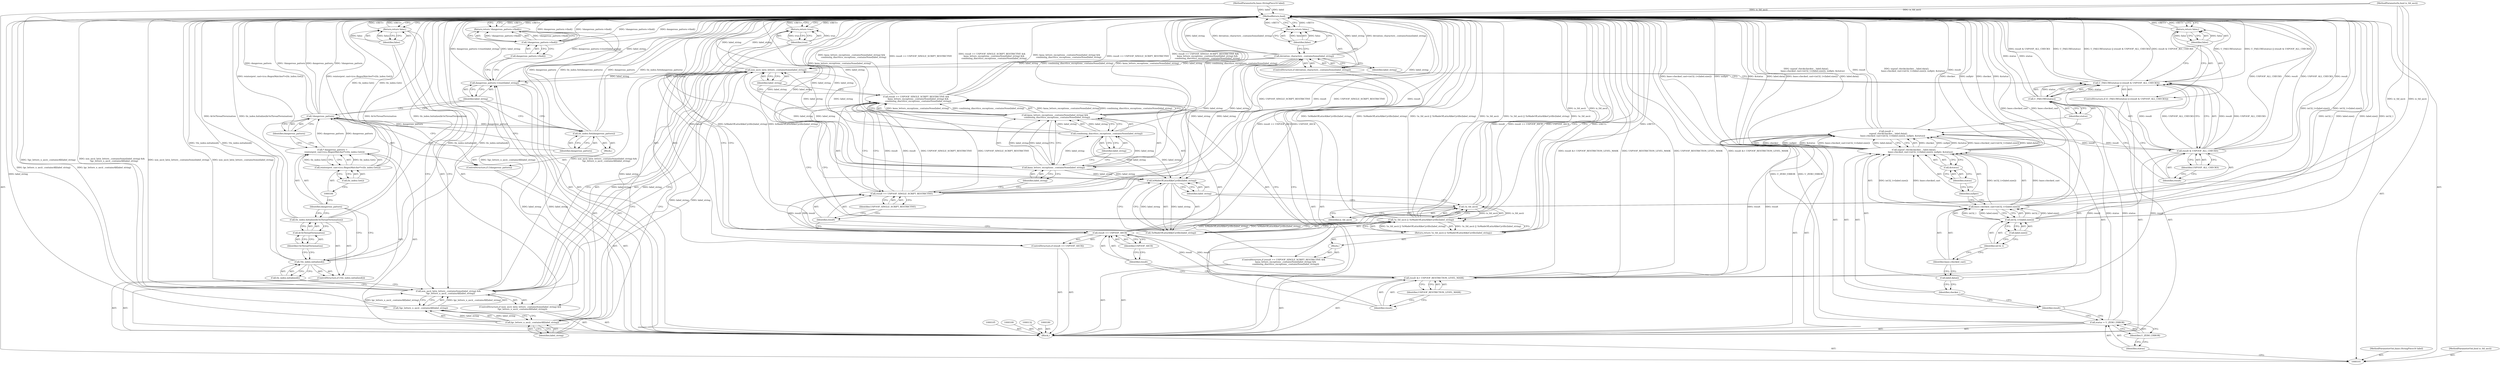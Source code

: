 digraph "0_Chrome_a30f64b4ae13255535a4947616fce484c54207df" {
"1000197" [label="(MethodReturn,bool)"];
"1000102" [label="(MethodParameterIn,base::StringPiece16 label)"];
"1000323" [label="(MethodParameterOut,base::StringPiece16 label)"];
"1000133" [label="(ControlStructure,if (deviation_characters_.containsSome(label_string)))"];
"1000135" [label="(Identifier,label_string)"];
"1000134" [label="(Call,deviation_characters_.containsSome(label_string))"];
"1000137" [label="(Identifier,false)"];
"1000136" [label="(Return,return false;)"];
"1000140" [label="(Identifier,USPOOF_RESTRICTION_LEVEL_MASK)"];
"1000138" [label="(Call,result &= USPOOF_RESTRICTION_LEVEL_MASK)"];
"1000139" [label="(Identifier,result)"];
"1000144" [label="(Identifier,USPOOF_ASCII)"];
"1000141" [label="(ControlStructure,if (result == USPOOF_ASCII))"];
"1000142" [label="(Call,result == USPOOF_ASCII)"];
"1000143" [label="(Identifier,result)"];
"1000146" [label="(Identifier,true)"];
"1000145" [label="(Return,return true;)"];
"1000151" [label="(Identifier,USPOOF_SINGLE_SCRIPT_RESTRICTIVE)"];
"1000147" [label="(ControlStructure,if (result == USPOOF_SINGLE_SCRIPT_RESTRICTIVE &&\n      kana_letters_exceptions_.containsNone(label_string) &&\n      combining_diacritics_exceptions_.containsNone(label_string)))"];
"1000148" [label="(Call,result == USPOOF_SINGLE_SCRIPT_RESTRICTIVE &&\n      kana_letters_exceptions_.containsNone(label_string) &&\n      combining_diacritics_exceptions_.containsNone(label_string))"];
"1000149" [label="(Call,result == USPOOF_SINGLE_SCRIPT_RESTRICTIVE)"];
"1000150" [label="(Identifier,result)"];
"1000103" [label="(MethodParameterIn,bool is_tld_ascii)"];
"1000324" [label="(MethodParameterOut,bool is_tld_ascii)"];
"1000104" [label="(Block,)"];
"1000154" [label="(Identifier,label_string)"];
"1000152" [label="(Call,kana_letters_exceptions_.containsNone(label_string) &&\n      combining_diacritics_exceptions_.containsNone(label_string))"];
"1000153" [label="(Call,kana_letters_exceptions_.containsNone(label_string))"];
"1000156" [label="(Identifier,label_string)"];
"1000155" [label="(Call,combining_diacritics_exceptions_.containsNone(label_string))"];
"1000157" [label="(Block,)"];
"1000159" [label="(Call,!is_tld_ascii || !IsMadeOfLatinAlikeCyrillic(label_string))"];
"1000160" [label="(Call,!is_tld_ascii)"];
"1000161" [label="(Identifier,is_tld_ascii)"];
"1000162" [label="(Call,!IsMadeOfLatinAlikeCyrillic(label_string))"];
"1000163" [label="(Call,IsMadeOfLatinAlikeCyrillic(label_string))"];
"1000158" [label="(Return,return !is_tld_ascii || !IsMadeOfLatinAlikeCyrillic(label_string);)"];
"1000164" [label="(Identifier,label_string)"];
"1000165" [label="(ControlStructure,if (non_ascii_latin_letters_.containsSome(label_string) &&\n      !lgc_letters_n_ascii_.containsAll(label_string)))"];
"1000168" [label="(Identifier,label_string)"];
"1000166" [label="(Call,non_ascii_latin_letters_.containsSome(label_string) &&\n      !lgc_letters_n_ascii_.containsAll(label_string))"];
"1000167" [label="(Call,non_ascii_latin_letters_.containsSome(label_string))"];
"1000171" [label="(Identifier,label_string)"];
"1000169" [label="(Call,!lgc_letters_n_ascii_.containsAll(label_string))"];
"1000170" [label="(Call,lgc_letters_n_ascii_.containsAll(label_string))"];
"1000173" [label="(Identifier,false)"];
"1000172" [label="(Return,return false;)"];
"1000174" [label="(ControlStructure,if (!tls_index.initialized()))"];
"1000175" [label="(Call,!tls_index.initialized())"];
"1000176" [label="(Call,tls_index.initialized())"];
"1000106" [label="(Call,status = U_ZERO_ERROR)"];
"1000107" [label="(Identifier,status)"];
"1000108" [label="(Identifier,U_ZERO_ERROR)"];
"1000178" [label="(Call,&OnThreadTermination)"];
"1000179" [label="(Identifier,OnThreadTermination)"];
"1000177" [label="(Call,tls_index.Initialize(&OnThreadTermination))"];
"1000181" [label="(Call,* dangerous_pattern =\n      reinterpret_cast<icu::RegexMatcher*>(tls_index.Get()))"];
"1000182" [label="(Identifier,dangerous_pattern)"];
"1000185" [label="(Call,tls_index.Get())"];
"1000183" [label="(Call,reinterpret_cast<icu::RegexMatcher*>(tls_index.Get()))"];
"1000186" [label="(ControlStructure,if (!dangerous_pattern))"];
"1000189" [label="(Block,)"];
"1000187" [label="(Call,!dangerous_pattern)"];
"1000188" [label="(Identifier,dangerous_pattern)"];
"1000110" [label="(Call,result =\n      uspoof_check(checker_, label.data(),\n                   base::checked_cast<int32_t>(label.size()), nullptr, &status))"];
"1000111" [label="(Identifier,result)"];
"1000113" [label="(Identifier,checker_)"];
"1000114" [label="(Call,label.data())"];
"1000112" [label="(Call,uspoof_check(checker_, label.data(),\n                   base::checked_cast<int32_t>(label.size()), nullptr, &status))"];
"1000191" [label="(Identifier,dangerous_pattern)"];
"1000190" [label="(Call,tls_index.Set(dangerous_pattern))"];
"1000192" [label="(Call,dangerous_pattern->reset(label_string))"];
"1000193" [label="(Identifier,label_string)"];
"1000196" [label="(Call,dangerous_pattern->find())"];
"1000194" [label="(Return,return !dangerous_pattern->find();)"];
"1000195" [label="(Call,!dangerous_pattern->find())"];
"1000115" [label="(Call,base::checked_cast<int32_t>(label.size()))"];
"1000116" [label="(Identifier,base::checked_cast)"];
"1000117" [label="(Call,int32_t>(label.size()))"];
"1000118" [label="(Identifier,int32_t)"];
"1000119" [label="(Call,label.size())"];
"1000120" [label="(Identifier,nullptr)"];
"1000121" [label="(Call,&status)"];
"1000122" [label="(Identifier,status)"];
"1000126" [label="(Identifier,status)"];
"1000123" [label="(ControlStructure,if (U_FAILURE(status) || (result & USPOOF_ALL_CHECKS)))"];
"1000127" [label="(Call,result & USPOOF_ALL_CHECKS)"];
"1000128" [label="(Identifier,result)"];
"1000129" [label="(Identifier,USPOOF_ALL_CHECKS)"];
"1000124" [label="(Call,U_FAILURE(status) || (result & USPOOF_ALL_CHECKS))"];
"1000125" [label="(Call,U_FAILURE(status))"];
"1000131" [label="(Identifier,false)"];
"1000130" [label="(Return,return false;)"];
"1000197" -> "1000101"  [label="AST: "];
"1000197" -> "1000130"  [label="CFG: "];
"1000197" -> "1000136"  [label="CFG: "];
"1000197" -> "1000145"  [label="CFG: "];
"1000197" -> "1000158"  [label="CFG: "];
"1000197" -> "1000172"  [label="CFG: "];
"1000197" -> "1000194"  [label="CFG: "];
"1000145" -> "1000197"  [label="DDG: <RET>"];
"1000124" -> "1000197"  [label="DDG: U_FAILURE(status)"];
"1000124" -> "1000197"  [label="DDG: U_FAILURE(status) || (result & USPOOF_ALL_CHECKS)"];
"1000124" -> "1000197"  [label="DDG: result & USPOOF_ALL_CHECKS"];
"1000106" -> "1000197"  [label="DDG: U_ZERO_ERROR"];
"1000183" -> "1000197"  [label="DDG: tls_index.Get()"];
"1000149" -> "1000197"  [label="DDG: USPOOF_SINGLE_SCRIPT_RESTRICTIVE"];
"1000149" -> "1000197"  [label="DDG: result"];
"1000117" -> "1000197"  [label="DDG: int32_t"];
"1000117" -> "1000197"  [label="DDG: label.size()"];
"1000153" -> "1000197"  [label="DDG: label_string"];
"1000159" -> "1000197"  [label="DDG: !is_tld_ascii || !IsMadeOfLatinAlikeCyrillic(label_string)"];
"1000159" -> "1000197"  [label="DDG: !is_tld_ascii"];
"1000159" -> "1000197"  [label="DDG: !IsMadeOfLatinAlikeCyrillic(label_string)"];
"1000115" -> "1000197"  [label="DDG: int32_t>(label.size())"];
"1000115" -> "1000197"  [label="DDG: base::checked_cast"];
"1000187" -> "1000197"  [label="DDG: dangerous_pattern"];
"1000187" -> "1000197"  [label="DDG: !dangerous_pattern"];
"1000177" -> "1000197"  [label="DDG: &OnThreadTermination"];
"1000177" -> "1000197"  [label="DDG: tls_index.Initialize(&OnThreadTermination)"];
"1000167" -> "1000197"  [label="DDG: label_string"];
"1000163" -> "1000197"  [label="DDG: label_string"];
"1000125" -> "1000197"  [label="DDG: status"];
"1000142" -> "1000197"  [label="DDG: result == USPOOF_ASCII"];
"1000142" -> "1000197"  [label="DDG: USPOOF_ASCII"];
"1000142" -> "1000197"  [label="DDG: result"];
"1000166" -> "1000197"  [label="DDG: !lgc_letters_n_ascii_.containsAll(label_string)"];
"1000166" -> "1000197"  [label="DDG: non_ascii_latin_letters_.containsSome(label_string) &&\n      !lgc_letters_n_ascii_.containsAll(label_string)"];
"1000166" -> "1000197"  [label="DDG: non_ascii_latin_letters_.containsSome(label_string)"];
"1000190" -> "1000197"  [label="DDG: tls_index.Set(dangerous_pattern)"];
"1000190" -> "1000197"  [label="DDG: dangerous_pattern"];
"1000112" -> "1000197"  [label="DDG: label.data()"];
"1000112" -> "1000197"  [label="DDG: base::checked_cast<int32_t>(label.size())"];
"1000112" -> "1000197"  [label="DDG: &status"];
"1000112" -> "1000197"  [label="DDG: checker_"];
"1000112" -> "1000197"  [label="DDG: nullptr"];
"1000138" -> "1000197"  [label="DDG: USPOOF_RESTRICTION_LEVEL_MASK"];
"1000138" -> "1000197"  [label="DDG: result &= USPOOF_RESTRICTION_LEVEL_MASK"];
"1000195" -> "1000197"  [label="DDG: !dangerous_pattern->find()"];
"1000195" -> "1000197"  [label="DDG: dangerous_pattern->find()"];
"1000148" -> "1000197"  [label="DDG: kana_letters_exceptions_.containsNone(label_string) &&\n      combining_diacritics_exceptions_.containsNone(label_string)"];
"1000148" -> "1000197"  [label="DDG: result == USPOOF_SINGLE_SCRIPT_RESTRICTIVE"];
"1000148" -> "1000197"  [label="DDG: result == USPOOF_SINGLE_SCRIPT_RESTRICTIVE &&\n      kana_letters_exceptions_.containsNone(label_string) &&\n      combining_diacritics_exceptions_.containsNone(label_string)"];
"1000127" -> "1000197"  [label="DDG: USPOOF_ALL_CHECKS"];
"1000127" -> "1000197"  [label="DDG: result"];
"1000152" -> "1000197"  [label="DDG: combining_diacritics_exceptions_.containsNone(label_string)"];
"1000152" -> "1000197"  [label="DDG: kana_letters_exceptions_.containsNone(label_string)"];
"1000103" -> "1000197"  [label="DDG: is_tld_ascii"];
"1000134" -> "1000197"  [label="DDG: deviation_characters_.containsSome(label_string)"];
"1000134" -> "1000197"  [label="DDG: label_string"];
"1000175" -> "1000197"  [label="DDG: tls_index.initialized()"];
"1000175" -> "1000197"  [label="DDG: !tls_index.initialized()"];
"1000102" -> "1000197"  [label="DDG: label"];
"1000110" -> "1000197"  [label="DDG: uspoof_check(checker_, label.data(),\n                   base::checked_cast<int32_t>(label.size()), nullptr, &status)"];
"1000110" -> "1000197"  [label="DDG: result"];
"1000192" -> "1000197"  [label="DDG: label_string"];
"1000192" -> "1000197"  [label="DDG: dangerous_pattern->reset(label_string)"];
"1000170" -> "1000197"  [label="DDG: label_string"];
"1000169" -> "1000197"  [label="DDG: lgc_letters_n_ascii_.containsAll(label_string)"];
"1000155" -> "1000197"  [label="DDG: label_string"];
"1000162" -> "1000197"  [label="DDG: IsMadeOfLatinAlikeCyrillic(label_string)"];
"1000181" -> "1000197"  [label="DDG: reinterpret_cast<icu::RegexMatcher*>(tls_index.Get())"];
"1000160" -> "1000197"  [label="DDG: is_tld_ascii"];
"1000136" -> "1000197"  [label="DDG: <RET>"];
"1000194" -> "1000197"  [label="DDG: <RET>"];
"1000172" -> "1000197"  [label="DDG: <RET>"];
"1000158" -> "1000197"  [label="DDG: <RET>"];
"1000130" -> "1000197"  [label="DDG: <RET>"];
"1000102" -> "1000101"  [label="AST: "];
"1000102" -> "1000197"  [label="DDG: label"];
"1000323" -> "1000101"  [label="AST: "];
"1000133" -> "1000104"  [label="AST: "];
"1000134" -> "1000133"  [label="AST: "];
"1000136" -> "1000133"  [label="AST: "];
"1000135" -> "1000134"  [label="AST: "];
"1000135" -> "1000124"  [label="CFG: "];
"1000134" -> "1000135"  [label="CFG: "];
"1000134" -> "1000133"  [label="AST: "];
"1000134" -> "1000135"  [label="CFG: "];
"1000135" -> "1000134"  [label="AST: "];
"1000137" -> "1000134"  [label="CFG: "];
"1000139" -> "1000134"  [label="CFG: "];
"1000134" -> "1000197"  [label="DDG: deviation_characters_.containsSome(label_string)"];
"1000134" -> "1000197"  [label="DDG: label_string"];
"1000134" -> "1000153"  [label="DDG: label_string"];
"1000134" -> "1000163"  [label="DDG: label_string"];
"1000134" -> "1000167"  [label="DDG: label_string"];
"1000137" -> "1000136"  [label="AST: "];
"1000137" -> "1000134"  [label="CFG: "];
"1000136" -> "1000137"  [label="CFG: "];
"1000137" -> "1000136"  [label="DDG: false"];
"1000136" -> "1000133"  [label="AST: "];
"1000136" -> "1000137"  [label="CFG: "];
"1000137" -> "1000136"  [label="AST: "];
"1000197" -> "1000136"  [label="CFG: "];
"1000136" -> "1000197"  [label="DDG: <RET>"];
"1000137" -> "1000136"  [label="DDG: false"];
"1000140" -> "1000138"  [label="AST: "];
"1000140" -> "1000139"  [label="CFG: "];
"1000138" -> "1000140"  [label="CFG: "];
"1000138" -> "1000104"  [label="AST: "];
"1000138" -> "1000140"  [label="CFG: "];
"1000139" -> "1000138"  [label="AST: "];
"1000140" -> "1000138"  [label="AST: "];
"1000143" -> "1000138"  [label="CFG: "];
"1000138" -> "1000197"  [label="DDG: USPOOF_RESTRICTION_LEVEL_MASK"];
"1000138" -> "1000197"  [label="DDG: result &= USPOOF_RESTRICTION_LEVEL_MASK"];
"1000127" -> "1000138"  [label="DDG: result"];
"1000110" -> "1000138"  [label="DDG: result"];
"1000138" -> "1000142"  [label="DDG: result"];
"1000139" -> "1000138"  [label="AST: "];
"1000139" -> "1000134"  [label="CFG: "];
"1000140" -> "1000139"  [label="CFG: "];
"1000144" -> "1000142"  [label="AST: "];
"1000144" -> "1000143"  [label="CFG: "];
"1000142" -> "1000144"  [label="CFG: "];
"1000141" -> "1000104"  [label="AST: "];
"1000142" -> "1000141"  [label="AST: "];
"1000145" -> "1000141"  [label="AST: "];
"1000142" -> "1000141"  [label="AST: "];
"1000142" -> "1000144"  [label="CFG: "];
"1000143" -> "1000142"  [label="AST: "];
"1000144" -> "1000142"  [label="AST: "];
"1000146" -> "1000142"  [label="CFG: "];
"1000150" -> "1000142"  [label="CFG: "];
"1000142" -> "1000197"  [label="DDG: result == USPOOF_ASCII"];
"1000142" -> "1000197"  [label="DDG: USPOOF_ASCII"];
"1000142" -> "1000197"  [label="DDG: result"];
"1000138" -> "1000142"  [label="DDG: result"];
"1000142" -> "1000149"  [label="DDG: result"];
"1000143" -> "1000142"  [label="AST: "];
"1000143" -> "1000138"  [label="CFG: "];
"1000144" -> "1000143"  [label="CFG: "];
"1000146" -> "1000145"  [label="AST: "];
"1000146" -> "1000142"  [label="CFG: "];
"1000145" -> "1000146"  [label="CFG: "];
"1000146" -> "1000145"  [label="DDG: true"];
"1000145" -> "1000141"  [label="AST: "];
"1000145" -> "1000146"  [label="CFG: "];
"1000146" -> "1000145"  [label="AST: "];
"1000197" -> "1000145"  [label="CFG: "];
"1000145" -> "1000197"  [label="DDG: <RET>"];
"1000146" -> "1000145"  [label="DDG: true"];
"1000151" -> "1000149"  [label="AST: "];
"1000151" -> "1000150"  [label="CFG: "];
"1000149" -> "1000151"  [label="CFG: "];
"1000147" -> "1000104"  [label="AST: "];
"1000148" -> "1000147"  [label="AST: "];
"1000157" -> "1000147"  [label="AST: "];
"1000148" -> "1000147"  [label="AST: "];
"1000148" -> "1000149"  [label="CFG: "];
"1000148" -> "1000152"  [label="CFG: "];
"1000149" -> "1000148"  [label="AST: "];
"1000152" -> "1000148"  [label="AST: "];
"1000161" -> "1000148"  [label="CFG: "];
"1000168" -> "1000148"  [label="CFG: "];
"1000148" -> "1000197"  [label="DDG: kana_letters_exceptions_.containsNone(label_string) &&\n      combining_diacritics_exceptions_.containsNone(label_string)"];
"1000148" -> "1000197"  [label="DDG: result == USPOOF_SINGLE_SCRIPT_RESTRICTIVE"];
"1000148" -> "1000197"  [label="DDG: result == USPOOF_SINGLE_SCRIPT_RESTRICTIVE &&\n      kana_letters_exceptions_.containsNone(label_string) &&\n      combining_diacritics_exceptions_.containsNone(label_string)"];
"1000149" -> "1000148"  [label="DDG: result"];
"1000149" -> "1000148"  [label="DDG: USPOOF_SINGLE_SCRIPT_RESTRICTIVE"];
"1000152" -> "1000148"  [label="DDG: kana_letters_exceptions_.containsNone(label_string)"];
"1000152" -> "1000148"  [label="DDG: combining_diacritics_exceptions_.containsNone(label_string)"];
"1000149" -> "1000148"  [label="AST: "];
"1000149" -> "1000151"  [label="CFG: "];
"1000150" -> "1000149"  [label="AST: "];
"1000151" -> "1000149"  [label="AST: "];
"1000154" -> "1000149"  [label="CFG: "];
"1000148" -> "1000149"  [label="CFG: "];
"1000149" -> "1000197"  [label="DDG: USPOOF_SINGLE_SCRIPT_RESTRICTIVE"];
"1000149" -> "1000197"  [label="DDG: result"];
"1000149" -> "1000148"  [label="DDG: result"];
"1000149" -> "1000148"  [label="DDG: USPOOF_SINGLE_SCRIPT_RESTRICTIVE"];
"1000142" -> "1000149"  [label="DDG: result"];
"1000150" -> "1000149"  [label="AST: "];
"1000150" -> "1000142"  [label="CFG: "];
"1000151" -> "1000150"  [label="CFG: "];
"1000103" -> "1000101"  [label="AST: "];
"1000103" -> "1000197"  [label="DDG: is_tld_ascii"];
"1000103" -> "1000160"  [label="DDG: is_tld_ascii"];
"1000324" -> "1000101"  [label="AST: "];
"1000104" -> "1000101"  [label="AST: "];
"1000105" -> "1000104"  [label="AST: "];
"1000106" -> "1000104"  [label="AST: "];
"1000109" -> "1000104"  [label="AST: "];
"1000110" -> "1000104"  [label="AST: "];
"1000123" -> "1000104"  [label="AST: "];
"1000132" -> "1000104"  [label="AST: "];
"1000133" -> "1000104"  [label="AST: "];
"1000138" -> "1000104"  [label="AST: "];
"1000141" -> "1000104"  [label="AST: "];
"1000147" -> "1000104"  [label="AST: "];
"1000165" -> "1000104"  [label="AST: "];
"1000174" -> "1000104"  [label="AST: "];
"1000180" -> "1000104"  [label="AST: "];
"1000181" -> "1000104"  [label="AST: "];
"1000186" -> "1000104"  [label="AST: "];
"1000192" -> "1000104"  [label="AST: "];
"1000194" -> "1000104"  [label="AST: "];
"1000154" -> "1000153"  [label="AST: "];
"1000154" -> "1000149"  [label="CFG: "];
"1000153" -> "1000154"  [label="CFG: "];
"1000152" -> "1000148"  [label="AST: "];
"1000152" -> "1000153"  [label="CFG: "];
"1000152" -> "1000155"  [label="CFG: "];
"1000153" -> "1000152"  [label="AST: "];
"1000155" -> "1000152"  [label="AST: "];
"1000148" -> "1000152"  [label="CFG: "];
"1000152" -> "1000197"  [label="DDG: combining_diacritics_exceptions_.containsNone(label_string)"];
"1000152" -> "1000197"  [label="DDG: kana_letters_exceptions_.containsNone(label_string)"];
"1000152" -> "1000148"  [label="DDG: kana_letters_exceptions_.containsNone(label_string)"];
"1000152" -> "1000148"  [label="DDG: combining_diacritics_exceptions_.containsNone(label_string)"];
"1000153" -> "1000152"  [label="DDG: label_string"];
"1000155" -> "1000152"  [label="DDG: label_string"];
"1000153" -> "1000152"  [label="AST: "];
"1000153" -> "1000154"  [label="CFG: "];
"1000154" -> "1000153"  [label="AST: "];
"1000156" -> "1000153"  [label="CFG: "];
"1000152" -> "1000153"  [label="CFG: "];
"1000153" -> "1000197"  [label="DDG: label_string"];
"1000153" -> "1000152"  [label="DDG: label_string"];
"1000134" -> "1000153"  [label="DDG: label_string"];
"1000153" -> "1000155"  [label="DDG: label_string"];
"1000153" -> "1000163"  [label="DDG: label_string"];
"1000153" -> "1000167"  [label="DDG: label_string"];
"1000156" -> "1000155"  [label="AST: "];
"1000156" -> "1000153"  [label="CFG: "];
"1000155" -> "1000156"  [label="CFG: "];
"1000155" -> "1000152"  [label="AST: "];
"1000155" -> "1000156"  [label="CFG: "];
"1000156" -> "1000155"  [label="AST: "];
"1000152" -> "1000155"  [label="CFG: "];
"1000155" -> "1000197"  [label="DDG: label_string"];
"1000155" -> "1000152"  [label="DDG: label_string"];
"1000153" -> "1000155"  [label="DDG: label_string"];
"1000155" -> "1000163"  [label="DDG: label_string"];
"1000155" -> "1000167"  [label="DDG: label_string"];
"1000157" -> "1000147"  [label="AST: "];
"1000158" -> "1000157"  [label="AST: "];
"1000159" -> "1000158"  [label="AST: "];
"1000159" -> "1000160"  [label="CFG: "];
"1000159" -> "1000162"  [label="CFG: "];
"1000160" -> "1000159"  [label="AST: "];
"1000162" -> "1000159"  [label="AST: "];
"1000158" -> "1000159"  [label="CFG: "];
"1000159" -> "1000197"  [label="DDG: !is_tld_ascii || !IsMadeOfLatinAlikeCyrillic(label_string)"];
"1000159" -> "1000197"  [label="DDG: !is_tld_ascii"];
"1000159" -> "1000197"  [label="DDG: !IsMadeOfLatinAlikeCyrillic(label_string)"];
"1000159" -> "1000158"  [label="DDG: !is_tld_ascii || !IsMadeOfLatinAlikeCyrillic(label_string)"];
"1000160" -> "1000159"  [label="DDG: is_tld_ascii"];
"1000162" -> "1000159"  [label="DDG: IsMadeOfLatinAlikeCyrillic(label_string)"];
"1000160" -> "1000159"  [label="AST: "];
"1000160" -> "1000161"  [label="CFG: "];
"1000161" -> "1000160"  [label="AST: "];
"1000164" -> "1000160"  [label="CFG: "];
"1000159" -> "1000160"  [label="CFG: "];
"1000160" -> "1000197"  [label="DDG: is_tld_ascii"];
"1000160" -> "1000159"  [label="DDG: is_tld_ascii"];
"1000103" -> "1000160"  [label="DDG: is_tld_ascii"];
"1000161" -> "1000160"  [label="AST: "];
"1000161" -> "1000148"  [label="CFG: "];
"1000160" -> "1000161"  [label="CFG: "];
"1000162" -> "1000159"  [label="AST: "];
"1000162" -> "1000163"  [label="CFG: "];
"1000163" -> "1000162"  [label="AST: "];
"1000159" -> "1000162"  [label="CFG: "];
"1000162" -> "1000197"  [label="DDG: IsMadeOfLatinAlikeCyrillic(label_string)"];
"1000162" -> "1000159"  [label="DDG: IsMadeOfLatinAlikeCyrillic(label_string)"];
"1000163" -> "1000162"  [label="DDG: label_string"];
"1000163" -> "1000162"  [label="AST: "];
"1000163" -> "1000164"  [label="CFG: "];
"1000164" -> "1000163"  [label="AST: "];
"1000162" -> "1000163"  [label="CFG: "];
"1000163" -> "1000197"  [label="DDG: label_string"];
"1000163" -> "1000162"  [label="DDG: label_string"];
"1000153" -> "1000163"  [label="DDG: label_string"];
"1000134" -> "1000163"  [label="DDG: label_string"];
"1000155" -> "1000163"  [label="DDG: label_string"];
"1000158" -> "1000157"  [label="AST: "];
"1000158" -> "1000159"  [label="CFG: "];
"1000159" -> "1000158"  [label="AST: "];
"1000197" -> "1000158"  [label="CFG: "];
"1000158" -> "1000197"  [label="DDG: <RET>"];
"1000159" -> "1000158"  [label="DDG: !is_tld_ascii || !IsMadeOfLatinAlikeCyrillic(label_string)"];
"1000164" -> "1000163"  [label="AST: "];
"1000164" -> "1000160"  [label="CFG: "];
"1000163" -> "1000164"  [label="CFG: "];
"1000165" -> "1000104"  [label="AST: "];
"1000166" -> "1000165"  [label="AST: "];
"1000172" -> "1000165"  [label="AST: "];
"1000168" -> "1000167"  [label="AST: "];
"1000168" -> "1000148"  [label="CFG: "];
"1000167" -> "1000168"  [label="CFG: "];
"1000166" -> "1000165"  [label="AST: "];
"1000166" -> "1000167"  [label="CFG: "];
"1000166" -> "1000169"  [label="CFG: "];
"1000167" -> "1000166"  [label="AST: "];
"1000169" -> "1000166"  [label="AST: "];
"1000173" -> "1000166"  [label="CFG: "];
"1000176" -> "1000166"  [label="CFG: "];
"1000166" -> "1000197"  [label="DDG: !lgc_letters_n_ascii_.containsAll(label_string)"];
"1000166" -> "1000197"  [label="DDG: non_ascii_latin_letters_.containsSome(label_string) &&\n      !lgc_letters_n_ascii_.containsAll(label_string)"];
"1000166" -> "1000197"  [label="DDG: non_ascii_latin_letters_.containsSome(label_string)"];
"1000167" -> "1000166"  [label="DDG: label_string"];
"1000169" -> "1000166"  [label="DDG: lgc_letters_n_ascii_.containsAll(label_string)"];
"1000167" -> "1000166"  [label="AST: "];
"1000167" -> "1000168"  [label="CFG: "];
"1000168" -> "1000167"  [label="AST: "];
"1000171" -> "1000167"  [label="CFG: "];
"1000166" -> "1000167"  [label="CFG: "];
"1000167" -> "1000197"  [label="DDG: label_string"];
"1000167" -> "1000166"  [label="DDG: label_string"];
"1000153" -> "1000167"  [label="DDG: label_string"];
"1000134" -> "1000167"  [label="DDG: label_string"];
"1000155" -> "1000167"  [label="DDG: label_string"];
"1000167" -> "1000170"  [label="DDG: label_string"];
"1000167" -> "1000192"  [label="DDG: label_string"];
"1000171" -> "1000170"  [label="AST: "];
"1000171" -> "1000167"  [label="CFG: "];
"1000170" -> "1000171"  [label="CFG: "];
"1000169" -> "1000166"  [label="AST: "];
"1000169" -> "1000170"  [label="CFG: "];
"1000170" -> "1000169"  [label="AST: "];
"1000166" -> "1000169"  [label="CFG: "];
"1000169" -> "1000197"  [label="DDG: lgc_letters_n_ascii_.containsAll(label_string)"];
"1000169" -> "1000166"  [label="DDG: lgc_letters_n_ascii_.containsAll(label_string)"];
"1000170" -> "1000169"  [label="DDG: label_string"];
"1000170" -> "1000169"  [label="AST: "];
"1000170" -> "1000171"  [label="CFG: "];
"1000171" -> "1000170"  [label="AST: "];
"1000169" -> "1000170"  [label="CFG: "];
"1000170" -> "1000197"  [label="DDG: label_string"];
"1000170" -> "1000169"  [label="DDG: label_string"];
"1000167" -> "1000170"  [label="DDG: label_string"];
"1000170" -> "1000192"  [label="DDG: label_string"];
"1000173" -> "1000172"  [label="AST: "];
"1000173" -> "1000166"  [label="CFG: "];
"1000172" -> "1000173"  [label="CFG: "];
"1000173" -> "1000172"  [label="DDG: false"];
"1000172" -> "1000165"  [label="AST: "];
"1000172" -> "1000173"  [label="CFG: "];
"1000173" -> "1000172"  [label="AST: "];
"1000197" -> "1000172"  [label="CFG: "];
"1000172" -> "1000197"  [label="DDG: <RET>"];
"1000173" -> "1000172"  [label="DDG: false"];
"1000174" -> "1000104"  [label="AST: "];
"1000175" -> "1000174"  [label="AST: "];
"1000177" -> "1000174"  [label="AST: "];
"1000175" -> "1000174"  [label="AST: "];
"1000175" -> "1000176"  [label="CFG: "];
"1000176" -> "1000175"  [label="AST: "];
"1000179" -> "1000175"  [label="CFG: "];
"1000182" -> "1000175"  [label="CFG: "];
"1000175" -> "1000197"  [label="DDG: tls_index.initialized()"];
"1000175" -> "1000197"  [label="DDG: !tls_index.initialized()"];
"1000176" -> "1000175"  [label="AST: "];
"1000176" -> "1000166"  [label="CFG: "];
"1000175" -> "1000176"  [label="CFG: "];
"1000106" -> "1000104"  [label="AST: "];
"1000106" -> "1000108"  [label="CFG: "];
"1000107" -> "1000106"  [label="AST: "];
"1000108" -> "1000106"  [label="AST: "];
"1000111" -> "1000106"  [label="CFG: "];
"1000106" -> "1000197"  [label="DDG: U_ZERO_ERROR"];
"1000106" -> "1000125"  [label="DDG: status"];
"1000107" -> "1000106"  [label="AST: "];
"1000107" -> "1000101"  [label="CFG: "];
"1000108" -> "1000107"  [label="CFG: "];
"1000108" -> "1000106"  [label="AST: "];
"1000108" -> "1000107"  [label="CFG: "];
"1000106" -> "1000108"  [label="CFG: "];
"1000178" -> "1000177"  [label="AST: "];
"1000178" -> "1000179"  [label="CFG: "];
"1000179" -> "1000178"  [label="AST: "];
"1000177" -> "1000178"  [label="CFG: "];
"1000179" -> "1000178"  [label="AST: "];
"1000179" -> "1000175"  [label="CFG: "];
"1000178" -> "1000179"  [label="CFG: "];
"1000177" -> "1000174"  [label="AST: "];
"1000177" -> "1000178"  [label="CFG: "];
"1000178" -> "1000177"  [label="AST: "];
"1000182" -> "1000177"  [label="CFG: "];
"1000177" -> "1000197"  [label="DDG: &OnThreadTermination"];
"1000177" -> "1000197"  [label="DDG: tls_index.Initialize(&OnThreadTermination)"];
"1000181" -> "1000104"  [label="AST: "];
"1000181" -> "1000183"  [label="CFG: "];
"1000182" -> "1000181"  [label="AST: "];
"1000183" -> "1000181"  [label="AST: "];
"1000188" -> "1000181"  [label="CFG: "];
"1000181" -> "1000197"  [label="DDG: reinterpret_cast<icu::RegexMatcher*>(tls_index.Get())"];
"1000183" -> "1000181"  [label="DDG: tls_index.Get()"];
"1000181" -> "1000187"  [label="DDG: dangerous_pattern"];
"1000182" -> "1000181"  [label="AST: "];
"1000182" -> "1000177"  [label="CFG: "];
"1000182" -> "1000175"  [label="CFG: "];
"1000184" -> "1000182"  [label="CFG: "];
"1000185" -> "1000183"  [label="AST: "];
"1000185" -> "1000184"  [label="CFG: "];
"1000183" -> "1000185"  [label="CFG: "];
"1000183" -> "1000181"  [label="AST: "];
"1000183" -> "1000185"  [label="CFG: "];
"1000184" -> "1000183"  [label="AST: "];
"1000185" -> "1000183"  [label="AST: "];
"1000181" -> "1000183"  [label="CFG: "];
"1000183" -> "1000197"  [label="DDG: tls_index.Get()"];
"1000183" -> "1000181"  [label="DDG: tls_index.Get()"];
"1000186" -> "1000104"  [label="AST: "];
"1000187" -> "1000186"  [label="AST: "];
"1000189" -> "1000186"  [label="AST: "];
"1000189" -> "1000186"  [label="AST: "];
"1000190" -> "1000189"  [label="AST: "];
"1000187" -> "1000186"  [label="AST: "];
"1000187" -> "1000188"  [label="CFG: "];
"1000188" -> "1000187"  [label="AST: "];
"1000191" -> "1000187"  [label="CFG: "];
"1000193" -> "1000187"  [label="CFG: "];
"1000187" -> "1000197"  [label="DDG: dangerous_pattern"];
"1000187" -> "1000197"  [label="DDG: !dangerous_pattern"];
"1000181" -> "1000187"  [label="DDG: dangerous_pattern"];
"1000187" -> "1000190"  [label="DDG: dangerous_pattern"];
"1000188" -> "1000187"  [label="AST: "];
"1000188" -> "1000181"  [label="CFG: "];
"1000187" -> "1000188"  [label="CFG: "];
"1000110" -> "1000104"  [label="AST: "];
"1000110" -> "1000112"  [label="CFG: "];
"1000111" -> "1000110"  [label="AST: "];
"1000112" -> "1000110"  [label="AST: "];
"1000126" -> "1000110"  [label="CFG: "];
"1000110" -> "1000197"  [label="DDG: uspoof_check(checker_, label.data(),\n                   base::checked_cast<int32_t>(label.size()), nullptr, &status)"];
"1000110" -> "1000197"  [label="DDG: result"];
"1000112" -> "1000110"  [label="DDG: checker_"];
"1000112" -> "1000110"  [label="DDG: nullptr"];
"1000112" -> "1000110"  [label="DDG: &status"];
"1000112" -> "1000110"  [label="DDG: base::checked_cast<int32_t>(label.size())"];
"1000112" -> "1000110"  [label="DDG: label.data()"];
"1000110" -> "1000127"  [label="DDG: result"];
"1000110" -> "1000138"  [label="DDG: result"];
"1000111" -> "1000110"  [label="AST: "];
"1000111" -> "1000106"  [label="CFG: "];
"1000113" -> "1000111"  [label="CFG: "];
"1000113" -> "1000112"  [label="AST: "];
"1000113" -> "1000111"  [label="CFG: "];
"1000114" -> "1000113"  [label="CFG: "];
"1000114" -> "1000112"  [label="AST: "];
"1000114" -> "1000113"  [label="CFG: "];
"1000116" -> "1000114"  [label="CFG: "];
"1000112" -> "1000110"  [label="AST: "];
"1000112" -> "1000121"  [label="CFG: "];
"1000113" -> "1000112"  [label="AST: "];
"1000114" -> "1000112"  [label="AST: "];
"1000115" -> "1000112"  [label="AST: "];
"1000120" -> "1000112"  [label="AST: "];
"1000121" -> "1000112"  [label="AST: "];
"1000110" -> "1000112"  [label="CFG: "];
"1000112" -> "1000197"  [label="DDG: label.data()"];
"1000112" -> "1000197"  [label="DDG: base::checked_cast<int32_t>(label.size())"];
"1000112" -> "1000197"  [label="DDG: &status"];
"1000112" -> "1000197"  [label="DDG: checker_"];
"1000112" -> "1000197"  [label="DDG: nullptr"];
"1000112" -> "1000110"  [label="DDG: checker_"];
"1000112" -> "1000110"  [label="DDG: nullptr"];
"1000112" -> "1000110"  [label="DDG: &status"];
"1000112" -> "1000110"  [label="DDG: base::checked_cast<int32_t>(label.size())"];
"1000112" -> "1000110"  [label="DDG: label.data()"];
"1000115" -> "1000112"  [label="DDG: base::checked_cast"];
"1000115" -> "1000112"  [label="DDG: int32_t>(label.size())"];
"1000191" -> "1000190"  [label="AST: "];
"1000191" -> "1000187"  [label="CFG: "];
"1000190" -> "1000191"  [label="CFG: "];
"1000190" -> "1000189"  [label="AST: "];
"1000190" -> "1000191"  [label="CFG: "];
"1000191" -> "1000190"  [label="AST: "];
"1000193" -> "1000190"  [label="CFG: "];
"1000190" -> "1000197"  [label="DDG: tls_index.Set(dangerous_pattern)"];
"1000190" -> "1000197"  [label="DDG: dangerous_pattern"];
"1000187" -> "1000190"  [label="DDG: dangerous_pattern"];
"1000192" -> "1000104"  [label="AST: "];
"1000192" -> "1000193"  [label="CFG: "];
"1000193" -> "1000192"  [label="AST: "];
"1000196" -> "1000192"  [label="CFG: "];
"1000192" -> "1000197"  [label="DDG: label_string"];
"1000192" -> "1000197"  [label="DDG: dangerous_pattern->reset(label_string)"];
"1000167" -> "1000192"  [label="DDG: label_string"];
"1000170" -> "1000192"  [label="DDG: label_string"];
"1000193" -> "1000192"  [label="AST: "];
"1000193" -> "1000190"  [label="CFG: "];
"1000193" -> "1000187"  [label="CFG: "];
"1000192" -> "1000193"  [label="CFG: "];
"1000196" -> "1000195"  [label="AST: "];
"1000196" -> "1000192"  [label="CFG: "];
"1000195" -> "1000196"  [label="CFG: "];
"1000194" -> "1000104"  [label="AST: "];
"1000194" -> "1000195"  [label="CFG: "];
"1000195" -> "1000194"  [label="AST: "];
"1000197" -> "1000194"  [label="CFG: "];
"1000194" -> "1000197"  [label="DDG: <RET>"];
"1000195" -> "1000194"  [label="DDG: !dangerous_pattern->find()"];
"1000195" -> "1000194"  [label="AST: "];
"1000195" -> "1000196"  [label="CFG: "];
"1000196" -> "1000195"  [label="AST: "];
"1000194" -> "1000195"  [label="CFG: "];
"1000195" -> "1000197"  [label="DDG: !dangerous_pattern->find()"];
"1000195" -> "1000197"  [label="DDG: dangerous_pattern->find()"];
"1000195" -> "1000194"  [label="DDG: !dangerous_pattern->find()"];
"1000115" -> "1000112"  [label="AST: "];
"1000115" -> "1000117"  [label="CFG: "];
"1000116" -> "1000115"  [label="AST: "];
"1000117" -> "1000115"  [label="AST: "];
"1000120" -> "1000115"  [label="CFG: "];
"1000115" -> "1000197"  [label="DDG: int32_t>(label.size())"];
"1000115" -> "1000197"  [label="DDG: base::checked_cast"];
"1000115" -> "1000112"  [label="DDG: base::checked_cast"];
"1000115" -> "1000112"  [label="DDG: int32_t>(label.size())"];
"1000117" -> "1000115"  [label="DDG: int32_t"];
"1000117" -> "1000115"  [label="DDG: label.size()"];
"1000116" -> "1000115"  [label="AST: "];
"1000116" -> "1000114"  [label="CFG: "];
"1000118" -> "1000116"  [label="CFG: "];
"1000117" -> "1000115"  [label="AST: "];
"1000117" -> "1000119"  [label="CFG: "];
"1000118" -> "1000117"  [label="AST: "];
"1000119" -> "1000117"  [label="AST: "];
"1000115" -> "1000117"  [label="CFG: "];
"1000117" -> "1000197"  [label="DDG: int32_t"];
"1000117" -> "1000197"  [label="DDG: label.size()"];
"1000117" -> "1000115"  [label="DDG: int32_t"];
"1000117" -> "1000115"  [label="DDG: label.size()"];
"1000118" -> "1000117"  [label="AST: "];
"1000118" -> "1000116"  [label="CFG: "];
"1000119" -> "1000118"  [label="CFG: "];
"1000119" -> "1000117"  [label="AST: "];
"1000119" -> "1000118"  [label="CFG: "];
"1000117" -> "1000119"  [label="CFG: "];
"1000120" -> "1000112"  [label="AST: "];
"1000120" -> "1000115"  [label="CFG: "];
"1000122" -> "1000120"  [label="CFG: "];
"1000121" -> "1000112"  [label="AST: "];
"1000121" -> "1000122"  [label="CFG: "];
"1000122" -> "1000121"  [label="AST: "];
"1000112" -> "1000121"  [label="CFG: "];
"1000122" -> "1000121"  [label="AST: "];
"1000122" -> "1000120"  [label="CFG: "];
"1000121" -> "1000122"  [label="CFG: "];
"1000126" -> "1000125"  [label="AST: "];
"1000126" -> "1000110"  [label="CFG: "];
"1000125" -> "1000126"  [label="CFG: "];
"1000123" -> "1000104"  [label="AST: "];
"1000124" -> "1000123"  [label="AST: "];
"1000130" -> "1000123"  [label="AST: "];
"1000127" -> "1000124"  [label="AST: "];
"1000127" -> "1000129"  [label="CFG: "];
"1000128" -> "1000127"  [label="AST: "];
"1000129" -> "1000127"  [label="AST: "];
"1000124" -> "1000127"  [label="CFG: "];
"1000127" -> "1000197"  [label="DDG: USPOOF_ALL_CHECKS"];
"1000127" -> "1000197"  [label="DDG: result"];
"1000127" -> "1000124"  [label="DDG: result"];
"1000127" -> "1000124"  [label="DDG: USPOOF_ALL_CHECKS"];
"1000110" -> "1000127"  [label="DDG: result"];
"1000127" -> "1000138"  [label="DDG: result"];
"1000128" -> "1000127"  [label="AST: "];
"1000128" -> "1000125"  [label="CFG: "];
"1000129" -> "1000128"  [label="CFG: "];
"1000129" -> "1000127"  [label="AST: "];
"1000129" -> "1000128"  [label="CFG: "];
"1000127" -> "1000129"  [label="CFG: "];
"1000124" -> "1000123"  [label="AST: "];
"1000124" -> "1000125"  [label="CFG: "];
"1000124" -> "1000127"  [label="CFG: "];
"1000125" -> "1000124"  [label="AST: "];
"1000127" -> "1000124"  [label="AST: "];
"1000131" -> "1000124"  [label="CFG: "];
"1000135" -> "1000124"  [label="CFG: "];
"1000124" -> "1000197"  [label="DDG: U_FAILURE(status)"];
"1000124" -> "1000197"  [label="DDG: U_FAILURE(status) || (result & USPOOF_ALL_CHECKS)"];
"1000124" -> "1000197"  [label="DDG: result & USPOOF_ALL_CHECKS"];
"1000125" -> "1000124"  [label="DDG: status"];
"1000127" -> "1000124"  [label="DDG: result"];
"1000127" -> "1000124"  [label="DDG: USPOOF_ALL_CHECKS"];
"1000125" -> "1000124"  [label="AST: "];
"1000125" -> "1000126"  [label="CFG: "];
"1000126" -> "1000125"  [label="AST: "];
"1000128" -> "1000125"  [label="CFG: "];
"1000124" -> "1000125"  [label="CFG: "];
"1000125" -> "1000197"  [label="DDG: status"];
"1000125" -> "1000124"  [label="DDG: status"];
"1000106" -> "1000125"  [label="DDG: status"];
"1000131" -> "1000130"  [label="AST: "];
"1000131" -> "1000124"  [label="CFG: "];
"1000130" -> "1000131"  [label="CFG: "];
"1000131" -> "1000130"  [label="DDG: false"];
"1000130" -> "1000123"  [label="AST: "];
"1000130" -> "1000131"  [label="CFG: "];
"1000131" -> "1000130"  [label="AST: "];
"1000197" -> "1000130"  [label="CFG: "];
"1000130" -> "1000197"  [label="DDG: <RET>"];
"1000131" -> "1000130"  [label="DDG: false"];
}
